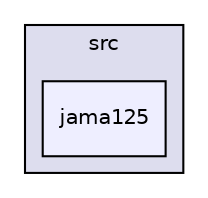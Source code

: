 digraph G {
  compound=true
  node [ fontsize="10", fontname="Helvetica"];
  edge [ labelfontsize="10", labelfontname="Helvetica"];
  subgraph clusterdir_05d5673300b00bd01b57a73e4ebb4749 {
    graph [ bgcolor="#ddddee", pencolor="black", label="src" fontname="Helvetica", fontsize="10", URL="dir_05d5673300b00bd01b57a73e4ebb4749.html"]
  dir_236cfdf035658ddad71d6e30c95699b3 [shape=box, label="jama125", style="filled", fillcolor="#eeeeff", pencolor="black", URL="dir_236cfdf035658ddad71d6e30c95699b3.html"];
  }
}
